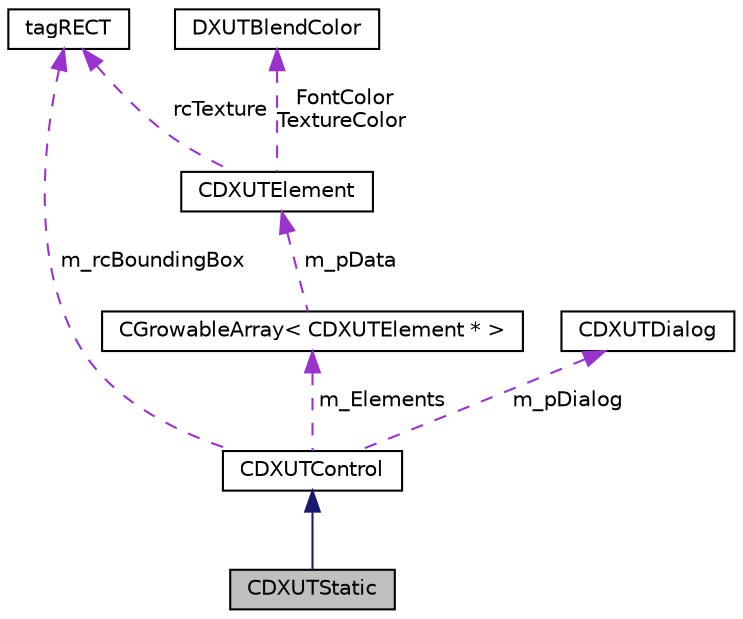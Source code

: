 digraph G
{
  edge [fontname="Helvetica",fontsize="10",labelfontname="Helvetica",labelfontsize="10"];
  node [fontname="Helvetica",fontsize="10",shape=record];
  Node1 [label="CDXUTStatic",height=0.2,width=0.4,color="black", fillcolor="grey75", style="filled" fontcolor="black"];
  Node2 -> Node1 [dir="back",color="midnightblue",fontsize="10",style="solid",fontname="Helvetica"];
  Node2 [label="CDXUTControl",height=0.2,width=0.4,color="black", fillcolor="white", style="filled",URL="$class_c_d_x_u_t_control.html"];
  Node3 -> Node2 [dir="back",color="darkorchid3",fontsize="10",style="dashed",label=" m_rcBoundingBox" ,fontname="Helvetica"];
  Node3 [label="tagRECT",height=0.2,width=0.4,color="black", fillcolor="white", style="filled",URL="$structtag_r_e_c_t.html"];
  Node4 -> Node2 [dir="back",color="darkorchid3",fontsize="10",style="dashed",label=" m_Elements" ,fontname="Helvetica"];
  Node4 [label="CGrowableArray\< CDXUTElement * \>",height=0.2,width=0.4,color="black", fillcolor="white", style="filled",URL="$class_c_growable_array.html"];
  Node5 -> Node4 [dir="back",color="darkorchid3",fontsize="10",style="dashed",label=" m_pData" ,fontname="Helvetica"];
  Node5 [label="CDXUTElement",height=0.2,width=0.4,color="black", fillcolor="white", style="filled",URL="$class_c_d_x_u_t_element.html"];
  Node3 -> Node5 [dir="back",color="darkorchid3",fontsize="10",style="dashed",label=" rcTexture" ,fontname="Helvetica"];
  Node6 -> Node5 [dir="back",color="darkorchid3",fontsize="10",style="dashed",label=" FontColor\nTextureColor" ,fontname="Helvetica"];
  Node6 [label="DXUTBlendColor",height=0.2,width=0.4,color="black", fillcolor="white", style="filled",URL="$struct_d_x_u_t_blend_color.html"];
  Node7 -> Node2 [dir="back",color="darkorchid3",fontsize="10",style="dashed",label=" m_pDialog" ,fontname="Helvetica"];
  Node7 [label="CDXUTDialog",height=0.2,width=0.4,color="black", fillcolor="white", style="filled",URL="$class_c_d_x_u_t_dialog.html"];
}
